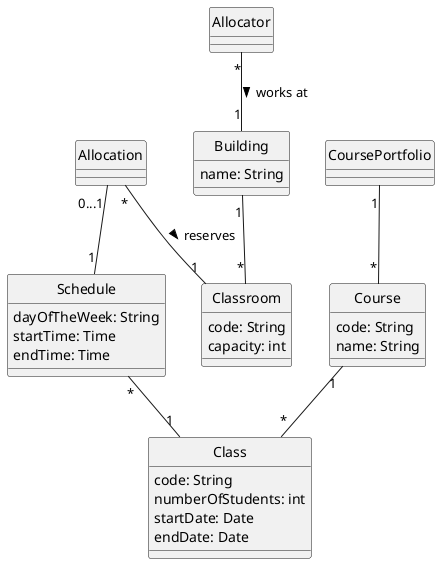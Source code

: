 @startuml Classes
skinparam style strictuml

class Classroom {
    code: String
    capacity: int
}

class Allocator {
} 

class Class {
    code: String
    numberOfStudents: int 
    startDate: Date
    endDate: Date
}

class Schedule {
    dayOfTheWeek: String
    startTime: Time
    endTime: Time
}

class Course {
    code: String
    name: String
}

class Allocation {
}

class Building {
    name: String
}

class CoursePortfolio {
}

' One course has many classes
Course "1" -- "*" "Class"

' Many schedules have one class
Schedule "*" --  "1" Class

' Many classes have one classroom
Allocation "*" -- "1" Classroom: reserves >
Allocation "0...1" -- "1" Schedule
Allocator "*" -- "1" Building: works at > 
Building "1" -- "*" Classroom
CoursePortfolio "1" -- "*" Course

@enduml